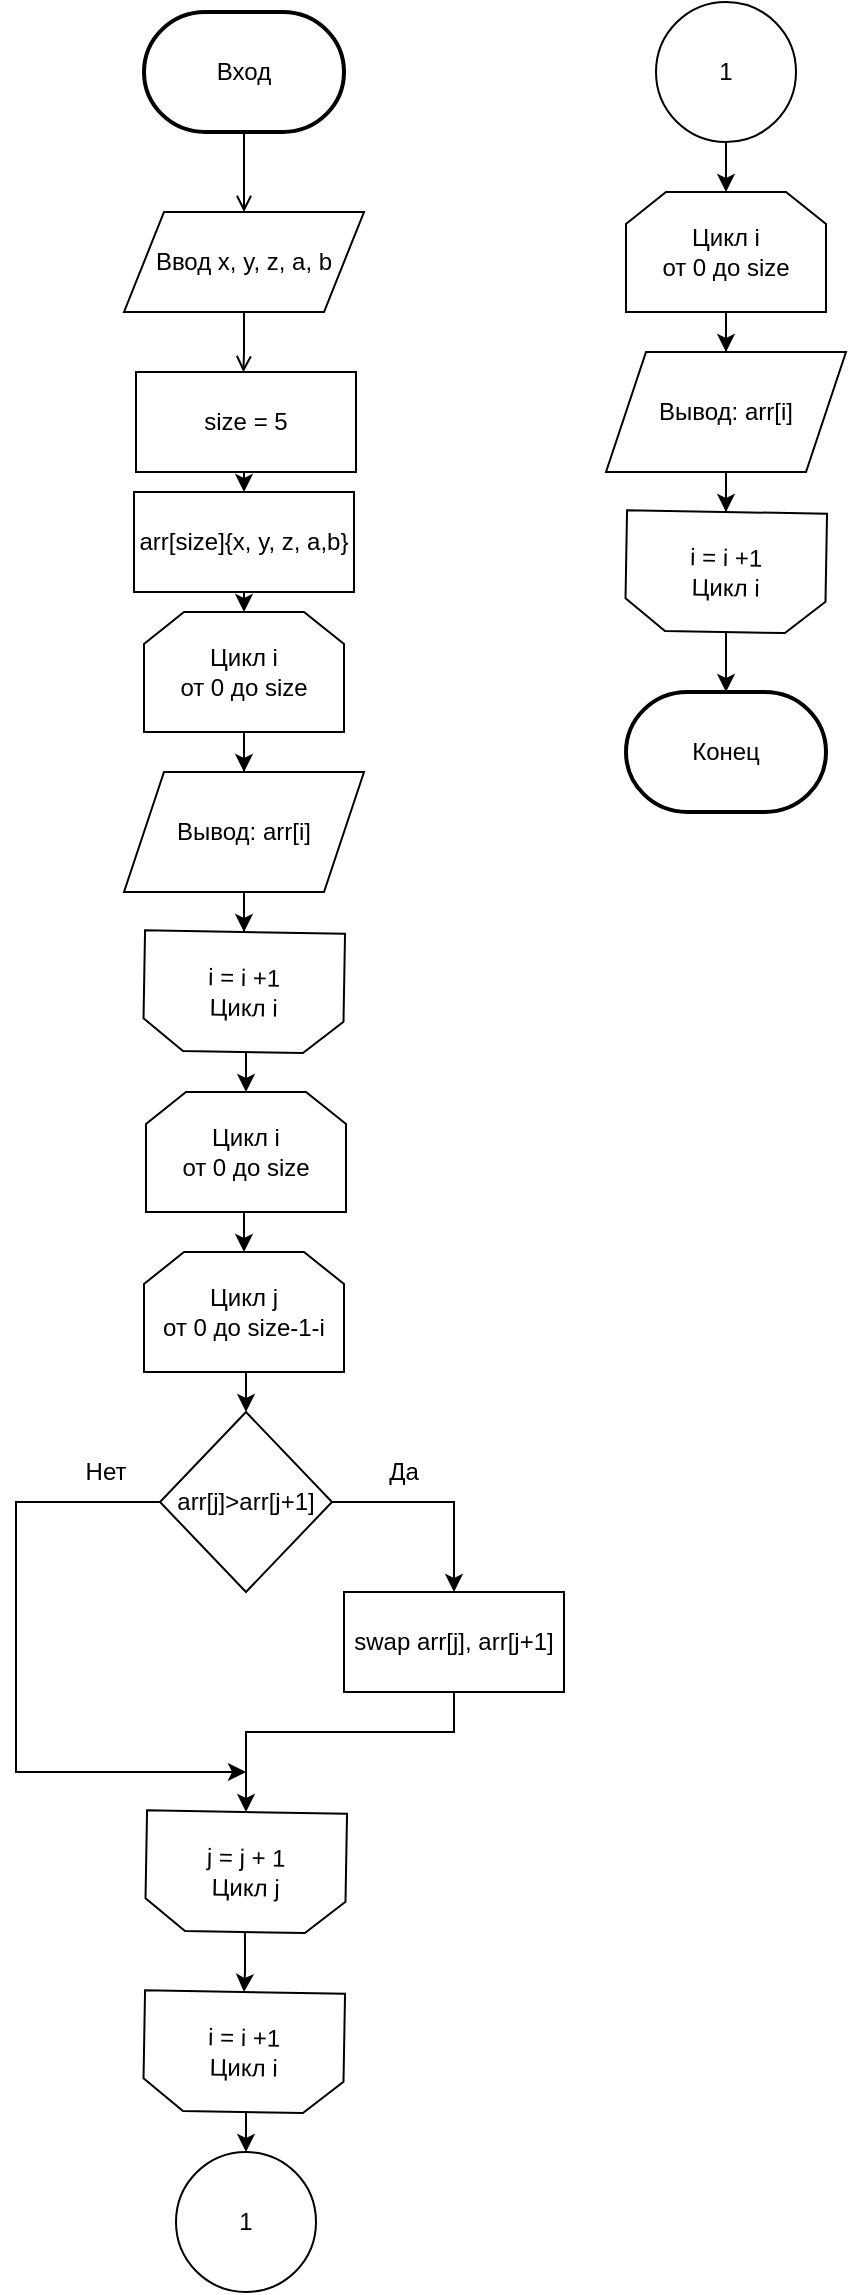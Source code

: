 <mxfile version="13.8.8" type="github">
  <diagram id="2XYw5rfrzcdDfsoRY1aY" name="Page-1">
    <mxGraphModel dx="509" dy="1748" grid="1" gridSize="10" guides="1" tooltips="1" connect="1" arrows="1" fold="1" page="1" pageScale="1" pageWidth="827" pageHeight="1169" math="0" shadow="0">
      <root>
        <mxCell id="0" />
        <mxCell id="1" parent="0" />
        <mxCell id="bIGdx2mvvDFSyfbHBPX8-4" style="edgeStyle=orthogonalEdgeStyle;rounded=0;orthogonalLoop=1;jettySize=auto;html=1;exitX=0.5;exitY=1;exitDx=0;exitDy=0;exitPerimeter=0;entryX=0.5;entryY=0;entryDx=0;entryDy=0;endArrow=open;endFill=0;" parent="1" source="bIGdx2mvvDFSyfbHBPX8-2" target="bIGdx2mvvDFSyfbHBPX8-3" edge="1">
          <mxGeometry relative="1" as="geometry" />
        </mxCell>
        <mxCell id="bIGdx2mvvDFSyfbHBPX8-2" value="Вход" style="strokeWidth=2;html=1;shape=mxgraph.flowchart.terminator;whiteSpace=wrap;" parent="1" vertex="1">
          <mxGeometry x="364" width="100" height="60" as="geometry" />
        </mxCell>
        <mxCell id="bIGdx2mvvDFSyfbHBPX8-6" style="edgeStyle=orthogonalEdgeStyle;rounded=0;orthogonalLoop=1;jettySize=auto;html=1;endArrow=open;endFill=0;" parent="1" source="bIGdx2mvvDFSyfbHBPX8-3" edge="1">
          <mxGeometry relative="1" as="geometry">
            <mxPoint x="413.7" y="180.115" as="targetPoint" />
          </mxGeometry>
        </mxCell>
        <mxCell id="bIGdx2mvvDFSyfbHBPX8-3" value="Ввод x, y, z, a, b" style="shape=parallelogram;perimeter=parallelogramPerimeter;whiteSpace=wrap;html=1;fixedSize=1;" parent="1" vertex="1">
          <mxGeometry x="354" y="100" width="120" height="50" as="geometry" />
        </mxCell>
        <mxCell id="bIGdx2mvvDFSyfbHBPX8-59" value="Конец" style="strokeWidth=2;html=1;shape=mxgraph.flowchart.terminator;whiteSpace=wrap;" parent="1" vertex="1">
          <mxGeometry x="605" y="340" width="100" height="60" as="geometry" />
        </mxCell>
        <mxCell id="6ItXaO5hQTMBj_1F8REH-2" style="edgeStyle=orthogonalEdgeStyle;rounded=0;orthogonalLoop=1;jettySize=auto;html=1;exitX=0.5;exitY=1;exitDx=0;exitDy=0;entryX=0.5;entryY=0;entryDx=0;entryDy=0;" edge="1" parent="1" source="Si78nq0MEke1Vb-z9np_-1" target="6ItXaO5hQTMBj_1F8REH-1">
          <mxGeometry relative="1" as="geometry" />
        </mxCell>
        <mxCell id="Si78nq0MEke1Vb-z9np_-1" value="size = 5" style="rounded=0;whiteSpace=wrap;html=1;" parent="1" vertex="1">
          <mxGeometry x="360" y="180" width="110" height="50" as="geometry" />
        </mxCell>
        <mxCell id="6ItXaO5hQTMBj_1F8REH-15" style="edgeStyle=orthogonalEdgeStyle;rounded=0;orthogonalLoop=1;jettySize=auto;html=1;exitX=0.5;exitY=1;exitDx=0;exitDy=0;entryX=0.5;entryY=0;entryDx=0;entryDy=0;" edge="1" parent="1" source="Si78nq0MEke1Vb-z9np_-4" target="6ItXaO5hQTMBj_1F8REH-14">
          <mxGeometry relative="1" as="geometry" />
        </mxCell>
        <mxCell id="Si78nq0MEke1Vb-z9np_-4" value="Цикл i&lt;br&gt;от 0 до size" style="shape=loopLimit;whiteSpace=wrap;html=1;" parent="1" vertex="1">
          <mxGeometry x="365" y="540" width="100" height="60" as="geometry" />
        </mxCell>
        <mxCell id="6ItXaO5hQTMBj_1F8REH-7" style="edgeStyle=orthogonalEdgeStyle;rounded=0;orthogonalLoop=1;jettySize=auto;html=1;exitX=0.5;exitY=1;exitDx=0;exitDy=0;" edge="1" parent="1" source="Si78nq0MEke1Vb-z9np_-10" target="6ItXaO5hQTMBj_1F8REH-5">
          <mxGeometry relative="1" as="geometry" />
        </mxCell>
        <mxCell id="Si78nq0MEke1Vb-z9np_-10" value="Цикл i&lt;br&gt;от 0 до size" style="shape=loopLimit;whiteSpace=wrap;html=1;" parent="1" vertex="1">
          <mxGeometry x="364" y="300" width="100" height="60" as="geometry" />
        </mxCell>
        <mxCell id="6ItXaO5hQTMBj_1F8REH-26" style="edgeStyle=orthogonalEdgeStyle;rounded=0;orthogonalLoop=1;jettySize=auto;html=1;" edge="1" parent="1" source="Si78nq0MEke1Vb-z9np_-14" target="Si78nq0MEke1Vb-z9np_-26">
          <mxGeometry relative="1" as="geometry">
            <Array as="points">
              <mxPoint x="519" y="860" />
              <mxPoint x="415" y="860" />
            </Array>
          </mxGeometry>
        </mxCell>
        <mxCell id="Si78nq0MEke1Vb-z9np_-14" value="swap arr[j], arr[j+1]" style="rounded=0;whiteSpace=wrap;html=1;" parent="1" vertex="1">
          <mxGeometry x="464" y="790" width="110" height="50" as="geometry" />
        </mxCell>
        <mxCell id="6ItXaO5hQTMBj_1F8REH-36" style="edgeStyle=orthogonalEdgeStyle;rounded=0;orthogonalLoop=1;jettySize=auto;html=1;exitX=0.5;exitY=1;exitDx=0;exitDy=0;entryX=0.5;entryY=0;entryDx=0;entryDy=0;" edge="1" parent="1" source="Si78nq0MEke1Vb-z9np_-20" target="6ItXaO5hQTMBj_1F8REH-35">
          <mxGeometry relative="1" as="geometry" />
        </mxCell>
        <mxCell id="Si78nq0MEke1Vb-z9np_-20" value="i = i +1&lt;br&gt;Цикл i" style="shape=loopLimit;whiteSpace=wrap;html=1;rotation=1;flipV=1;" parent="1" vertex="1">
          <mxGeometry x="364" y="990" width="100" height="60" as="geometry" />
        </mxCell>
        <mxCell id="6ItXaO5hQTMBj_1F8REH-33" style="edgeStyle=orthogonalEdgeStyle;rounded=0;orthogonalLoop=1;jettySize=auto;html=1;exitX=0.5;exitY=1;exitDx=0;exitDy=0;" edge="1" parent="1" source="Si78nq0MEke1Vb-z9np_-26" target="Si78nq0MEke1Vb-z9np_-20">
          <mxGeometry relative="1" as="geometry">
            <Array as="points">
              <mxPoint x="414" y="980" />
              <mxPoint x="414" y="980" />
            </Array>
          </mxGeometry>
        </mxCell>
        <mxCell id="Si78nq0MEke1Vb-z9np_-26" value="j = j + 1&lt;br&gt;Цикл j" style="shape=loopLimit;whiteSpace=wrap;html=1;rotation=1;flipV=1;" parent="1" vertex="1">
          <mxGeometry x="365" y="900" width="100" height="60" as="geometry" />
        </mxCell>
        <mxCell id="6ItXaO5hQTMBj_1F8REH-4" style="edgeStyle=orthogonalEdgeStyle;rounded=0;orthogonalLoop=1;jettySize=auto;html=1;exitX=0.5;exitY=1;exitDx=0;exitDy=0;entryX=0.5;entryY=0;entryDx=0;entryDy=0;" edge="1" parent="1" source="6ItXaO5hQTMBj_1F8REH-1" target="Si78nq0MEke1Vb-z9np_-10">
          <mxGeometry relative="1" as="geometry" />
        </mxCell>
        <mxCell id="6ItXaO5hQTMBj_1F8REH-1" value="arr[size]{x, y, z, a,b}" style="rounded=0;whiteSpace=wrap;html=1;" vertex="1" parent="1">
          <mxGeometry x="359" y="240" width="110" height="50" as="geometry" />
        </mxCell>
        <mxCell id="6ItXaO5hQTMBj_1F8REH-12" style="edgeStyle=orthogonalEdgeStyle;rounded=0;orthogonalLoop=1;jettySize=auto;html=1;" edge="1" parent="1" source="6ItXaO5hQTMBj_1F8REH-5" target="6ItXaO5hQTMBj_1F8REH-8">
          <mxGeometry relative="1" as="geometry" />
        </mxCell>
        <mxCell id="6ItXaO5hQTMBj_1F8REH-5" value="Вывод: arr[i]" style="shape=parallelogram;perimeter=parallelogramPerimeter;whiteSpace=wrap;html=1;fixedSize=1;" vertex="1" parent="1">
          <mxGeometry x="354" y="380" width="120" height="60" as="geometry" />
        </mxCell>
        <mxCell id="6ItXaO5hQTMBj_1F8REH-13" style="edgeStyle=orthogonalEdgeStyle;rounded=0;orthogonalLoop=1;jettySize=auto;html=1;exitX=0.5;exitY=1;exitDx=0;exitDy=0;entryX=0.5;entryY=0;entryDx=0;entryDy=0;" edge="1" parent="1" source="6ItXaO5hQTMBj_1F8REH-8" target="Si78nq0MEke1Vb-z9np_-4">
          <mxGeometry relative="1" as="geometry" />
        </mxCell>
        <mxCell id="6ItXaO5hQTMBj_1F8REH-8" value="i = i +1&lt;br&gt;Цикл i" style="shape=loopLimit;whiteSpace=wrap;html=1;rotation=1;flipV=1;" vertex="1" parent="1">
          <mxGeometry x="364" y="460" width="100" height="60" as="geometry" />
        </mxCell>
        <mxCell id="6ItXaO5hQTMBj_1F8REH-23" style="edgeStyle=orthogonalEdgeStyle;rounded=0;orthogonalLoop=1;jettySize=auto;html=1;exitX=0.5;exitY=1;exitDx=0;exitDy=0;entryX=0;entryY=0.5;entryDx=0;entryDy=0;" edge="1" parent="1" source="6ItXaO5hQTMBj_1F8REH-14" target="6ItXaO5hQTMBj_1F8REH-21">
          <mxGeometry relative="1" as="geometry" />
        </mxCell>
        <mxCell id="6ItXaO5hQTMBj_1F8REH-14" value="Цикл j&lt;br&gt;от 0 до size-1-i" style="shape=loopLimit;whiteSpace=wrap;html=1;" vertex="1" parent="1">
          <mxGeometry x="364" y="620" width="100" height="60" as="geometry" />
        </mxCell>
        <mxCell id="6ItXaO5hQTMBj_1F8REH-24" style="edgeStyle=orthogonalEdgeStyle;rounded=0;orthogonalLoop=1;jettySize=auto;html=1;exitX=0.5;exitY=0;exitDx=0;exitDy=0;entryX=0.5;entryY=0;entryDx=0;entryDy=0;" edge="1" parent="1" source="6ItXaO5hQTMBj_1F8REH-21" target="Si78nq0MEke1Vb-z9np_-14">
          <mxGeometry relative="1" as="geometry" />
        </mxCell>
        <mxCell id="6ItXaO5hQTMBj_1F8REH-27" style="edgeStyle=orthogonalEdgeStyle;rounded=0;orthogonalLoop=1;jettySize=auto;html=1;exitX=0.5;exitY=1;exitDx=0;exitDy=0;" edge="1" parent="1" source="6ItXaO5hQTMBj_1F8REH-21">
          <mxGeometry relative="1" as="geometry">
            <mxPoint x="415" y="880" as="targetPoint" />
            <Array as="points">
              <mxPoint x="300" y="745" />
              <mxPoint x="300" y="880" />
            </Array>
          </mxGeometry>
        </mxCell>
        <mxCell id="6ItXaO5hQTMBj_1F8REH-21" value="arr[j]&amp;gt;arr[j+1]" style="rhombus;whiteSpace=wrap;html=1;direction=south;" vertex="1" parent="1">
          <mxGeometry x="372" y="700" width="86" height="90" as="geometry" />
        </mxCell>
        <mxCell id="6ItXaO5hQTMBj_1F8REH-28" value="Нет" style="text;html=1;strokeColor=none;fillColor=none;align=center;verticalAlign=middle;whiteSpace=wrap;rounded=0;" vertex="1" parent="1">
          <mxGeometry x="325" y="720" width="40" height="20" as="geometry" />
        </mxCell>
        <mxCell id="6ItXaO5hQTMBj_1F8REH-29" value="Да" style="text;html=1;strokeColor=none;fillColor=none;align=center;verticalAlign=middle;whiteSpace=wrap;rounded=0;" vertex="1" parent="1">
          <mxGeometry x="474" y="720" width="40" height="20" as="geometry" />
        </mxCell>
        <mxCell id="6ItXaO5hQTMBj_1F8REH-35" value="1" style="ellipse;whiteSpace=wrap;html=1;aspect=fixed;" vertex="1" parent="1">
          <mxGeometry x="380" y="1070" width="70" height="70" as="geometry" />
        </mxCell>
        <mxCell id="6ItXaO5hQTMBj_1F8REH-43" style="edgeStyle=orthogonalEdgeStyle;rounded=0;orthogonalLoop=1;jettySize=auto;html=1;" edge="1" parent="1" source="6ItXaO5hQTMBj_1F8REH-37" target="6ItXaO5hQTMBj_1F8REH-39">
          <mxGeometry relative="1" as="geometry" />
        </mxCell>
        <mxCell id="6ItXaO5hQTMBj_1F8REH-37" value="1" style="ellipse;whiteSpace=wrap;html=1;aspect=fixed;" vertex="1" parent="1">
          <mxGeometry x="620" y="-5" width="70" height="70" as="geometry" />
        </mxCell>
        <mxCell id="6ItXaO5hQTMBj_1F8REH-38" style="edgeStyle=orthogonalEdgeStyle;rounded=0;orthogonalLoop=1;jettySize=auto;html=1;exitX=0.5;exitY=1;exitDx=0;exitDy=0;" edge="1" parent="1" source="6ItXaO5hQTMBj_1F8REH-39" target="6ItXaO5hQTMBj_1F8REH-41">
          <mxGeometry relative="1" as="geometry" />
        </mxCell>
        <mxCell id="6ItXaO5hQTMBj_1F8REH-39" value="Цикл i&lt;br&gt;от 0 до size" style="shape=loopLimit;whiteSpace=wrap;html=1;" vertex="1" parent="1">
          <mxGeometry x="605" y="90" width="100" height="60" as="geometry" />
        </mxCell>
        <mxCell id="6ItXaO5hQTMBj_1F8REH-40" style="edgeStyle=orthogonalEdgeStyle;rounded=0;orthogonalLoop=1;jettySize=auto;html=1;" edge="1" parent="1" source="6ItXaO5hQTMBj_1F8REH-41" target="6ItXaO5hQTMBj_1F8REH-42">
          <mxGeometry relative="1" as="geometry" />
        </mxCell>
        <mxCell id="6ItXaO5hQTMBj_1F8REH-41" value="Вывод: arr[i]" style="shape=parallelogram;perimeter=parallelogramPerimeter;whiteSpace=wrap;html=1;fixedSize=1;" vertex="1" parent="1">
          <mxGeometry x="595" y="170" width="120" height="60" as="geometry" />
        </mxCell>
        <mxCell id="6ItXaO5hQTMBj_1F8REH-44" style="edgeStyle=orthogonalEdgeStyle;rounded=0;orthogonalLoop=1;jettySize=auto;html=1;" edge="1" parent="1" source="6ItXaO5hQTMBj_1F8REH-42" target="bIGdx2mvvDFSyfbHBPX8-59">
          <mxGeometry relative="1" as="geometry" />
        </mxCell>
        <mxCell id="6ItXaO5hQTMBj_1F8REH-42" value="i = i +1&lt;br&gt;Цикл i" style="shape=loopLimit;whiteSpace=wrap;html=1;rotation=1;flipV=1;" vertex="1" parent="1">
          <mxGeometry x="605" y="250" width="100" height="60" as="geometry" />
        </mxCell>
      </root>
    </mxGraphModel>
  </diagram>
</mxfile>
